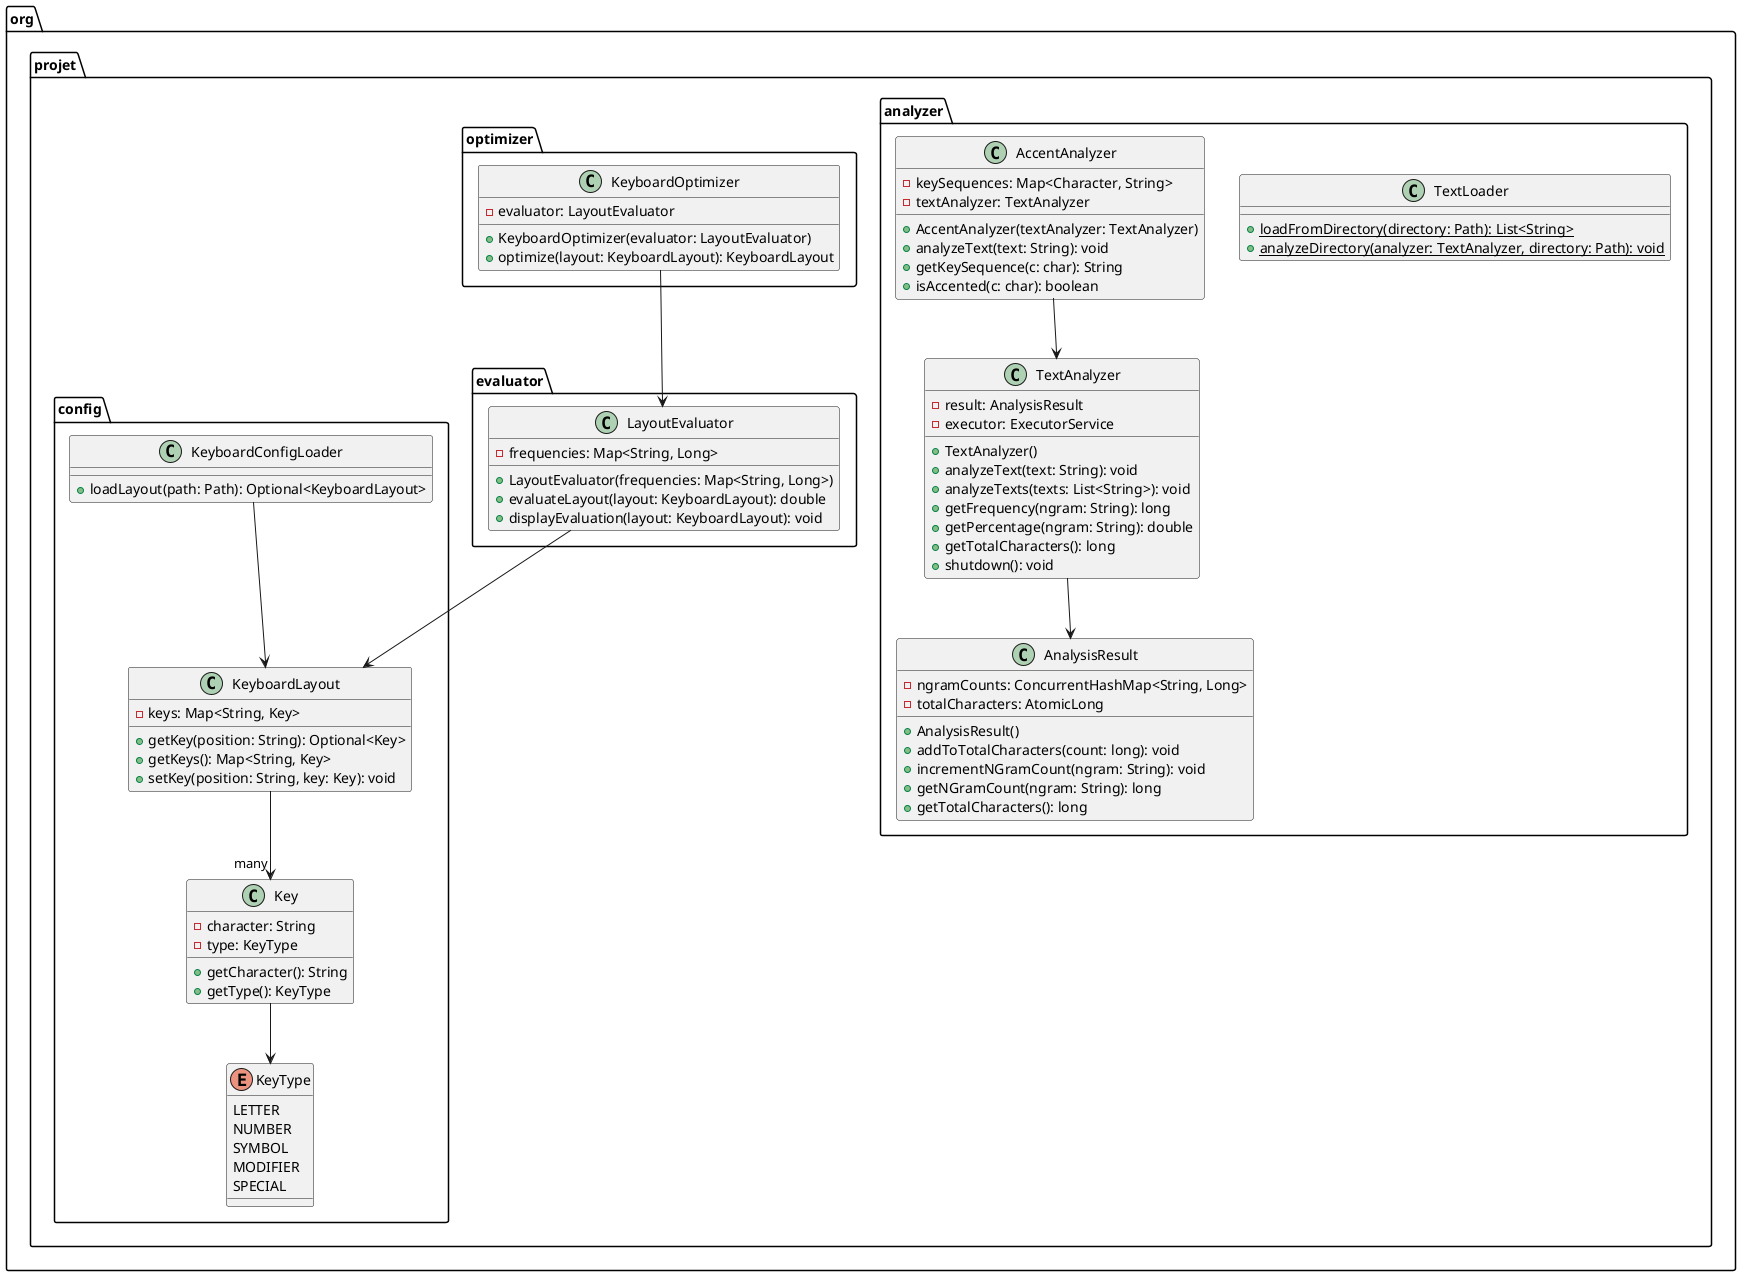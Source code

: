 @startuml

package "org.projet.analyzer" {
    class TextAnalyzer {
        - result: AnalysisResult
        - executor: ExecutorService
        + TextAnalyzer()
        + analyzeText(text: String): void
        + analyzeTexts(texts: List<String>): void
        + getFrequency(ngram: String): long
        + getPercentage(ngram: String): double
        + getTotalCharacters(): long
        + shutdown(): void
    }

    class AnalysisResult {
        - ngramCounts: ConcurrentHashMap<String, Long>
        - totalCharacters: AtomicLong
        + AnalysisResult()
        + addToTotalCharacters(count: long): void
        + incrementNGramCount(ngram: String): void
        + getNGramCount(ngram: String): long
        + getTotalCharacters(): long
    }

    class TextLoader {
        + {static} loadFromDirectory(directory: Path): List<String>
        + {static} analyzeDirectory(analyzer: TextAnalyzer, directory: Path): void
    }

    class AccentAnalyzer {
        - keySequences: Map<Character, String>
        - textAnalyzer: TextAnalyzer
        + AccentAnalyzer(textAnalyzer: TextAnalyzer)
        + analyzeText(text: String): void
        + getKeySequence(c: char): String
        + isAccented(c: char): boolean
    }

    TextAnalyzer --> AnalysisResult
    AccentAnalyzer --> TextAnalyzer
}

package "org.projet.evaluator" {
    class LayoutEvaluator {
        - frequencies: Map<String, Long>
        + LayoutEvaluator(frequencies: Map<String, Long>)
        + evaluateLayout(layout: KeyboardLayout): double
        + displayEvaluation(layout: KeyboardLayout): void
    }
}

package "org.projet.optimizer" {
    class KeyboardOptimizer {
        - evaluator: LayoutEvaluator
        + KeyboardOptimizer(evaluator: LayoutEvaluator)
        + optimize(layout: KeyboardLayout): KeyboardLayout
    }
}

package "org.projet.config" {
    class KeyboardConfigLoader {
        + loadLayout(path: Path): Optional<KeyboardLayout>
    }

    class KeyboardLayout {
        - keys: Map<String, Key>
        + getKey(position: String): Optional<Key>
        + getKeys(): Map<String, Key>
        + setKey(position: String, key: Key): void
    }

    class Key {
        - character: String
        - type: KeyType
        + getCharacter(): String
        + getType(): KeyType
    }

    enum KeyType {
        LETTER
        NUMBER
        SYMBOL
        MODIFIER
        SPECIAL
    }

    KeyboardLayout --> "many" Key
    Key --> KeyType
}

LayoutEvaluator --> KeyboardLayout
KeyboardOptimizer --> LayoutEvaluator
KeyboardConfigLoader --> KeyboardLayout

@enduml

